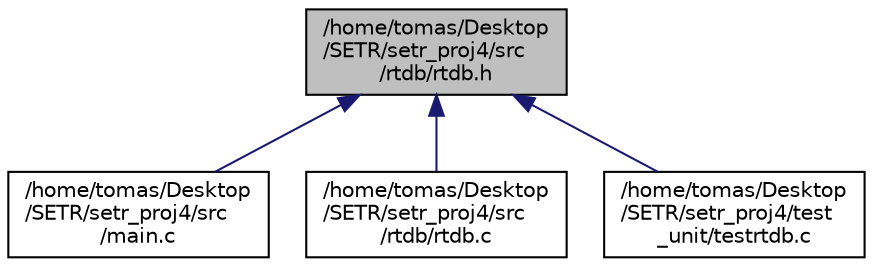 digraph "/home/tomas/Desktop/SETR/setr_proj4/src/rtdb/rtdb.h"
{
 // LATEX_PDF_SIZE
  edge [fontname="Helvetica",fontsize="10",labelfontname="Helvetica",labelfontsize="10"];
  node [fontname="Helvetica",fontsize="10",shape=record];
  Node1 [label="/home/tomas/Desktop\l/SETR/setr_proj4/src\l/rtdb/rtdb.h",height=0.2,width=0.4,color="black", fillcolor="grey75", style="filled", fontcolor="black",tooltip="Real Time Data Base functions."];
  Node1 -> Node2 [dir="back",color="midnightblue",fontsize="10",style="solid",fontname="Helvetica"];
  Node2 [label="/home/tomas/Desktop\l/SETR/setr_proj4/src\l/main.c",height=0.2,width=0.4,color="black", fillcolor="white", style="filled",URL="$main_8c.html",tooltip="Main file of the project."];
  Node1 -> Node3 [dir="back",color="midnightblue",fontsize="10",style="solid",fontname="Helvetica"];
  Node3 [label="/home/tomas/Desktop\l/SETR/setr_proj4/src\l/rtdb/rtdb.c",height=0.2,width=0.4,color="black", fillcolor="white", style="filled",URL="$rtdb_8c.html",tooltip="Real Time Data Base code."];
  Node1 -> Node4 [dir="back",color="midnightblue",fontsize="10",style="solid",fontname="Helvetica"];
  Node4 [label="/home/tomas/Desktop\l/SETR/setr_proj4/test\l_unit/testrtdb.c",height=0.2,width=0.4,color="black", fillcolor="white", style="filled",URL="$testrtdb_8c.html",tooltip="Real Time Data Base test code."];
}
